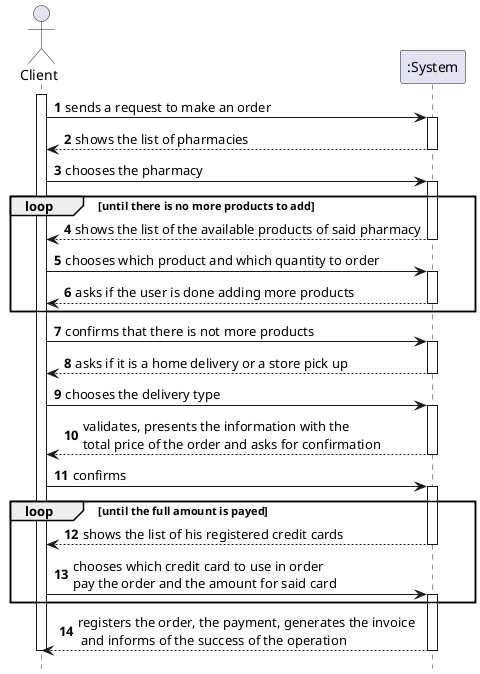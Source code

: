@startuml
autonumber
hide footbox

actor "Client" as CL
participant ":System" as SYST

activate CL

CL -> SYST : sends a request to make an order
activate SYST
SYST --> CL : shows the list of pharmacies
deactivate SYST

CL -> SYST : chooses the pharmacy
activate SYST
loop until there is no more products to add
SYST --> CL : shows the list of the available products of said pharmacy
deactivate SYST

CL -> SYST : chooses which product and which quantity to order
activate SYST
SYST --> CL : asks if the user is done adding more products
deactivate SYST
end

CL -> SYST : confirms that there is not more products
activate SYST

SYST --> CL : asks if it is a home delivery or a store pick up
deactivate SYST

CL -> SYST : chooses the delivery type
activate SYST

SYST --> CL : validates, presents the information with the \ntotal price of the order and asks for confirmation
deactivate SYST

CL -> SYST : confirms
activate SYST

loop until the full amount is payed
SYST --> CL : shows the list of his registered credit cards
deactivate SYST

CL -> SYST : chooses which credit card to use in order \npay the order and the amount for said card
activate SYST
end

SYST --> CL : registers the order, the payment, generates the invoice\n and informs of the success of the operation
deactivate SYST
deactivate CL

@enduml